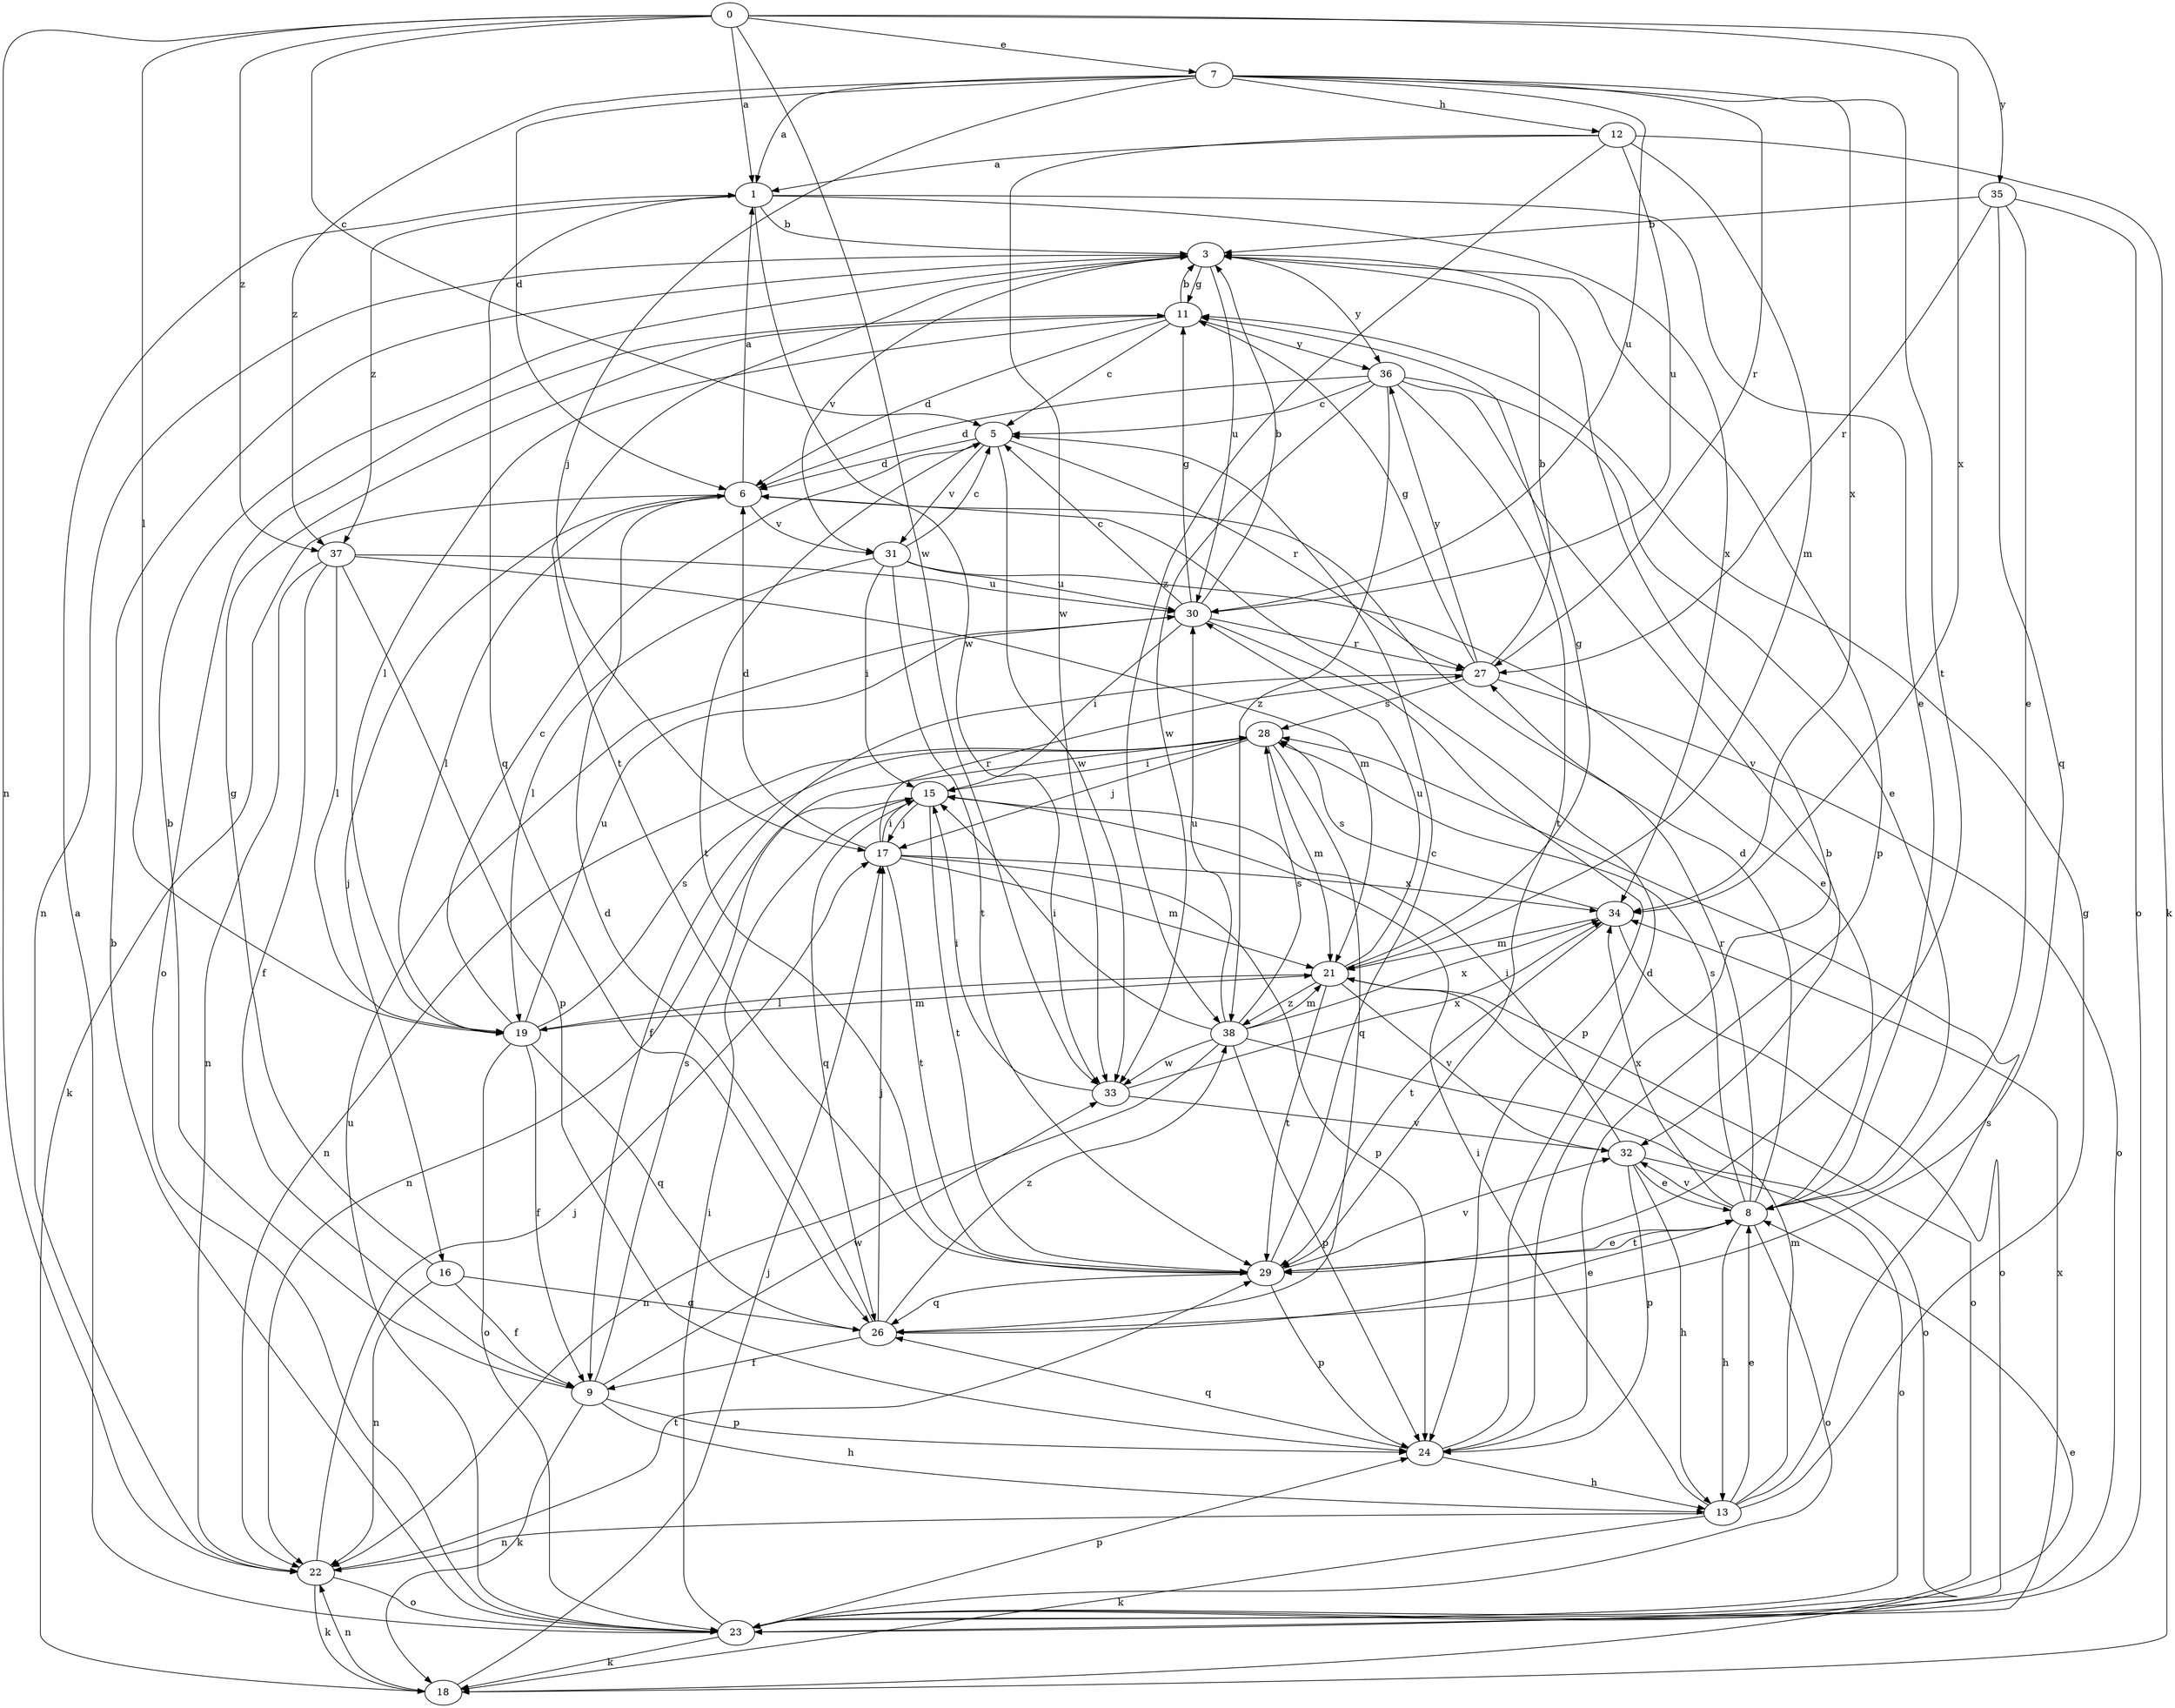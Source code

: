 strict digraph  {
0;
1;
3;
5;
6;
7;
8;
9;
11;
12;
13;
15;
16;
17;
18;
19;
21;
22;
23;
24;
26;
27;
28;
29;
30;
31;
32;
33;
34;
35;
36;
37;
38;
0 -> 1  [label=a];
0 -> 5  [label=c];
0 -> 7  [label=e];
0 -> 19  [label=l];
0 -> 22  [label=n];
0 -> 33  [label=w];
0 -> 34  [label=x];
0 -> 35  [label=y];
0 -> 37  [label=z];
1 -> 3  [label=b];
1 -> 8  [label=e];
1 -> 26  [label=q];
1 -> 33  [label=w];
1 -> 34  [label=x];
1 -> 37  [label=z];
3 -> 11  [label=g];
3 -> 22  [label=n];
3 -> 24  [label=p];
3 -> 29  [label=t];
3 -> 30  [label=u];
3 -> 31  [label=v];
3 -> 36  [label=y];
5 -> 6  [label=d];
5 -> 27  [label=r];
5 -> 29  [label=t];
5 -> 31  [label=v];
5 -> 33  [label=w];
6 -> 1  [label=a];
6 -> 16  [label=j];
6 -> 18  [label=k];
6 -> 19  [label=l];
6 -> 31  [label=v];
7 -> 1  [label=a];
7 -> 6  [label=d];
7 -> 12  [label=h];
7 -> 17  [label=j];
7 -> 27  [label=r];
7 -> 29  [label=t];
7 -> 30  [label=u];
7 -> 34  [label=x];
7 -> 37  [label=z];
8 -> 6  [label=d];
8 -> 13  [label=h];
8 -> 23  [label=o];
8 -> 27  [label=r];
8 -> 28  [label=s];
8 -> 29  [label=t];
8 -> 32  [label=v];
8 -> 34  [label=x];
9 -> 3  [label=b];
9 -> 13  [label=h];
9 -> 18  [label=k];
9 -> 24  [label=p];
9 -> 28  [label=s];
9 -> 33  [label=w];
11 -> 3  [label=b];
11 -> 5  [label=c];
11 -> 6  [label=d];
11 -> 19  [label=l];
11 -> 23  [label=o];
11 -> 36  [label=y];
12 -> 1  [label=a];
12 -> 18  [label=k];
12 -> 21  [label=m];
12 -> 30  [label=u];
12 -> 33  [label=w];
12 -> 38  [label=z];
13 -> 8  [label=e];
13 -> 11  [label=g];
13 -> 15  [label=i];
13 -> 18  [label=k];
13 -> 21  [label=m];
13 -> 22  [label=n];
13 -> 28  [label=s];
15 -> 17  [label=j];
15 -> 22  [label=n];
15 -> 26  [label=q];
15 -> 29  [label=t];
16 -> 9  [label=f];
16 -> 11  [label=g];
16 -> 22  [label=n];
16 -> 26  [label=q];
17 -> 6  [label=d];
17 -> 15  [label=i];
17 -> 21  [label=m];
17 -> 24  [label=p];
17 -> 27  [label=r];
17 -> 29  [label=t];
17 -> 34  [label=x];
18 -> 8  [label=e];
18 -> 17  [label=j];
18 -> 22  [label=n];
19 -> 5  [label=c];
19 -> 9  [label=f];
19 -> 21  [label=m];
19 -> 23  [label=o];
19 -> 26  [label=q];
19 -> 28  [label=s];
19 -> 30  [label=u];
21 -> 11  [label=g];
21 -> 19  [label=l];
21 -> 23  [label=o];
21 -> 29  [label=t];
21 -> 30  [label=u];
21 -> 32  [label=v];
21 -> 38  [label=z];
22 -> 17  [label=j];
22 -> 18  [label=k];
22 -> 23  [label=o];
22 -> 29  [label=t];
23 -> 1  [label=a];
23 -> 3  [label=b];
23 -> 15  [label=i];
23 -> 18  [label=k];
23 -> 24  [label=p];
23 -> 30  [label=u];
23 -> 34  [label=x];
24 -> 3  [label=b];
24 -> 6  [label=d];
24 -> 13  [label=h];
24 -> 26  [label=q];
26 -> 6  [label=d];
26 -> 8  [label=e];
26 -> 9  [label=f];
26 -> 17  [label=j];
26 -> 38  [label=z];
27 -> 3  [label=b];
27 -> 9  [label=f];
27 -> 11  [label=g];
27 -> 23  [label=o];
27 -> 28  [label=s];
27 -> 36  [label=y];
28 -> 15  [label=i];
28 -> 17  [label=j];
28 -> 21  [label=m];
28 -> 22  [label=n];
28 -> 26  [label=q];
29 -> 5  [label=c];
29 -> 8  [label=e];
29 -> 24  [label=p];
29 -> 26  [label=q];
29 -> 32  [label=v];
30 -> 3  [label=b];
30 -> 5  [label=c];
30 -> 11  [label=g];
30 -> 15  [label=i];
30 -> 24  [label=p];
30 -> 27  [label=r];
31 -> 5  [label=c];
31 -> 8  [label=e];
31 -> 15  [label=i];
31 -> 19  [label=l];
31 -> 29  [label=t];
31 -> 30  [label=u];
32 -> 8  [label=e];
32 -> 13  [label=h];
32 -> 15  [label=i];
32 -> 23  [label=o];
32 -> 24  [label=p];
33 -> 15  [label=i];
33 -> 32  [label=v];
33 -> 34  [label=x];
34 -> 21  [label=m];
34 -> 23  [label=o];
34 -> 28  [label=s];
34 -> 29  [label=t];
35 -> 3  [label=b];
35 -> 8  [label=e];
35 -> 23  [label=o];
35 -> 26  [label=q];
35 -> 27  [label=r];
36 -> 5  [label=c];
36 -> 6  [label=d];
36 -> 8  [label=e];
36 -> 29  [label=t];
36 -> 32  [label=v];
36 -> 33  [label=w];
36 -> 38  [label=z];
37 -> 9  [label=f];
37 -> 19  [label=l];
37 -> 21  [label=m];
37 -> 22  [label=n];
37 -> 24  [label=p];
37 -> 30  [label=u];
38 -> 15  [label=i];
38 -> 21  [label=m];
38 -> 22  [label=n];
38 -> 23  [label=o];
38 -> 24  [label=p];
38 -> 28  [label=s];
38 -> 30  [label=u];
38 -> 33  [label=w];
38 -> 34  [label=x];
}
